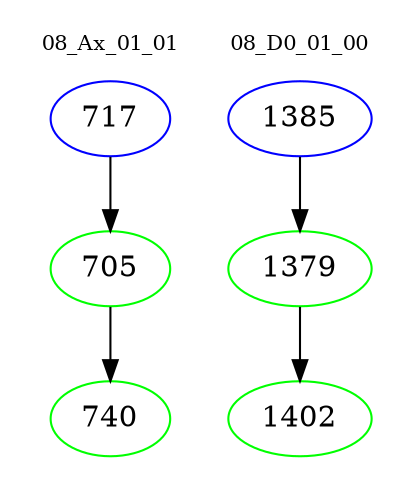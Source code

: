 digraph{
subgraph cluster_0 {
color = white
label = "08_Ax_01_01";
fontsize=10;
T0_717 [label="717", color="blue"]
T0_717 -> T0_705 [color="black"]
T0_705 [label="705", color="green"]
T0_705 -> T0_740 [color="black"]
T0_740 [label="740", color="green"]
}
subgraph cluster_1 {
color = white
label = "08_D0_01_00";
fontsize=10;
T1_1385 [label="1385", color="blue"]
T1_1385 -> T1_1379 [color="black"]
T1_1379 [label="1379", color="green"]
T1_1379 -> T1_1402 [color="black"]
T1_1402 [label="1402", color="green"]
}
}
